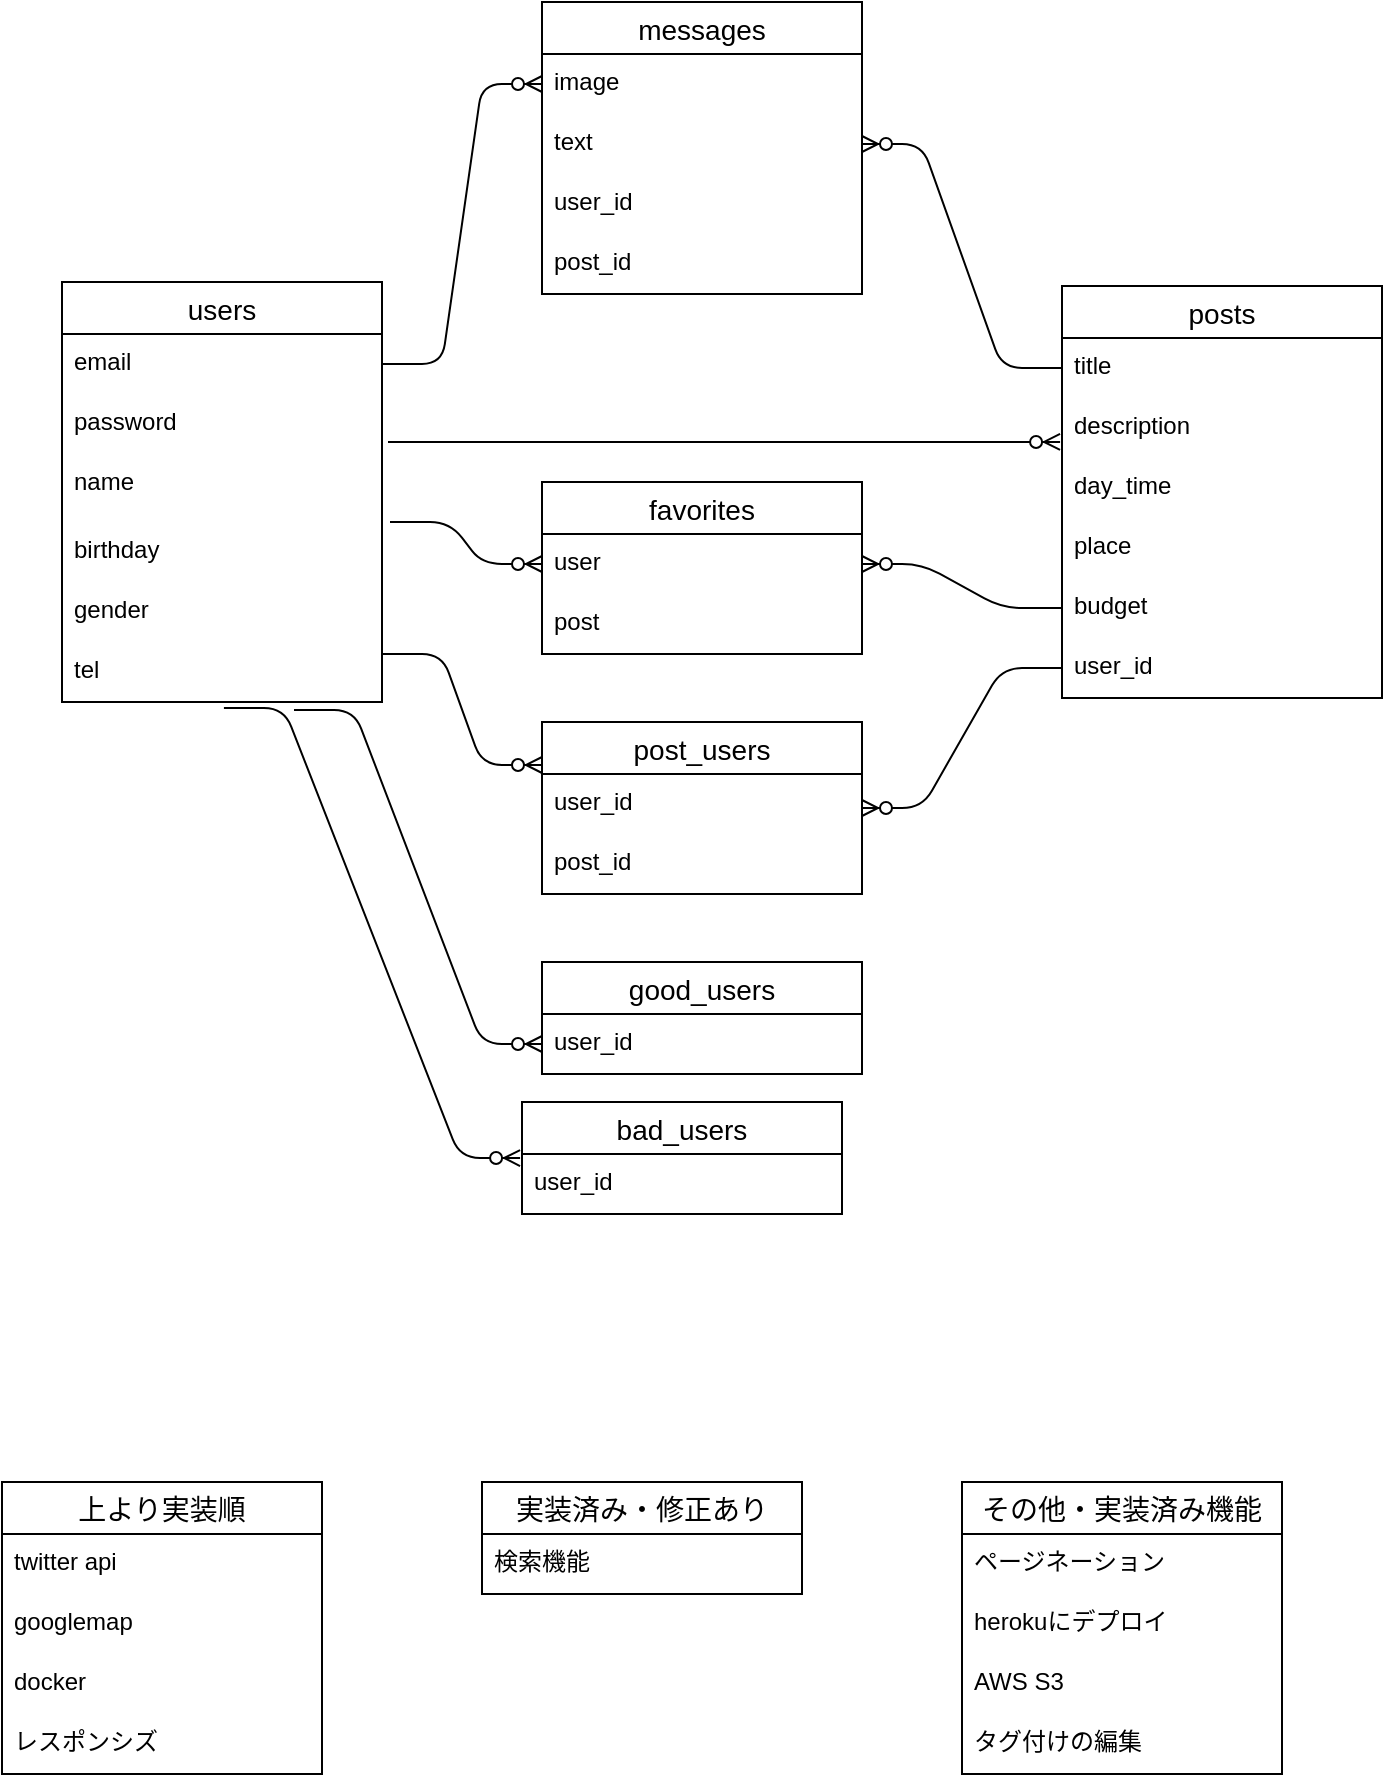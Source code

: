 <mxfile version="13.6.5">
    <diagram id="iPc9gwwcCI1ic71yh8g8" name="ページ1">
        <mxGraphModel dx="807" dy="860" grid="1" gridSize="10" guides="1" tooltips="1" connect="1" arrows="1" fold="1" page="1" pageScale="1" pageWidth="827" pageHeight="1169" math="0" shadow="0">
            <root>
                <mxCell id="0"/>
                <mxCell id="1" parent="0"/>
                <mxCell id="90" value="" style="edgeStyle=entityRelationEdgeStyle;fontSize=12;html=1;endArrow=ERzeroToMany;endFill=1;" parent="1" source="93" target="57" edge="1">
                    <mxGeometry width="100" height="100" relative="1" as="geometry">
                        <mxPoint x="750" y="400" as="sourcePoint"/>
                        <mxPoint x="480" y="381" as="targetPoint"/>
                    </mxGeometry>
                </mxCell>
                <mxCell id="91" value="" style="edgeStyle=entityRelationEdgeStyle;fontSize=12;html=1;endArrow=ERzeroToMany;endFill=1;entryX=-0.006;entryY=0.733;entryDx=0;entryDy=0;entryPerimeter=0;" parent="1" target="53" edge="1">
                    <mxGeometry width="100" height="100" relative="1" as="geometry">
                        <mxPoint x="273" y="280" as="sourcePoint"/>
                        <mxPoint x="528" y="278" as="targetPoint"/>
                    </mxGeometry>
                </mxCell>
                <mxCell id="100" value="" style="edgeStyle=entityRelationEdgeStyle;fontSize=12;html=1;endArrow=ERzeroToMany;endFill=1;exitX=1;exitY=0.5;exitDx=0;exitDy=0;entryX=0;entryY=0.5;entryDx=0;entryDy=0;" parent="1" source="29" target="70" edge="1">
                    <mxGeometry width="100" height="100" relative="1" as="geometry">
                        <mxPoint x="230.96" y="260" as="sourcePoint"/>
                        <mxPoint x="370" y="428.99" as="targetPoint"/>
                    </mxGeometry>
                </mxCell>
                <mxCell id="112" value="" style="edgeStyle=entityRelationEdgeStyle;fontSize=12;html=1;endArrow=ERzeroToMany;endFill=1;entryX=0;entryY=0.25;entryDx=0;entryDy=0;exitX=1;exitY=0.2;exitDx=0;exitDy=0;exitPerimeter=0;" parent="1" source="99" target="57" edge="1">
                    <mxGeometry width="100" height="100" relative="1" as="geometry">
                        <mxPoint x="120" y="440" as="sourcePoint"/>
                        <mxPoint x="200" y="310" as="targetPoint"/>
                    </mxGeometry>
                </mxCell>
                <mxCell id="116" value="" style="edgeStyle=entityRelationEdgeStyle;fontSize=12;html=1;endArrow=ERzeroToMany;endFill=1;exitX=1.025;exitY=0;exitDx=0;exitDy=0;entryX=0;entryY=0.5;entryDx=0;entryDy=0;exitPerimeter=0;" parent="1" source="40" target="96" edge="1">
                    <mxGeometry width="100" height="100" relative="1" as="geometry">
                        <mxPoint x="190" y="330" as="sourcePoint"/>
                        <mxPoint x="280" y="170" as="targetPoint"/>
                    </mxGeometry>
                </mxCell>
                <mxCell id="117" value="" style="edgeStyle=entityRelationEdgeStyle;fontSize=12;html=1;endArrow=ERzeroToMany;endFill=1;" parent="1" source="56" target="96" edge="1">
                    <mxGeometry width="100" height="100" relative="1" as="geometry">
                        <mxPoint x="610" y="330" as="sourcePoint"/>
                        <mxPoint x="450" y="366" as="targetPoint"/>
                    </mxGeometry>
                </mxCell>
                <mxCell id="119" value="" style="edgeStyle=entityRelationEdgeStyle;fontSize=12;html=1;endArrow=ERzeroToMany;endFill=1;" parent="1" source="52" target="71" edge="1">
                    <mxGeometry width="100" height="100" relative="1" as="geometry">
                        <mxPoint x="510" y="440" as="sourcePoint"/>
                        <mxPoint x="300" y="430" as="targetPoint"/>
                    </mxGeometry>
                </mxCell>
                <mxCell id="95" value="favorites" style="swimlane;fontStyle=0;childLayout=stackLayout;horizontal=1;startSize=26;horizontalStack=0;resizeParent=1;resizeParentMax=0;resizeLast=0;collapsible=1;marginBottom=0;align=center;fontSize=14;" parent="1" vertex="1">
                    <mxGeometry x="350" y="300" width="160" height="86" as="geometry"/>
                </mxCell>
                <mxCell id="96" value="user" style="text;strokeColor=none;fillColor=none;spacingLeft=4;spacingRight=4;overflow=hidden;rotatable=0;points=[[0,0.5],[1,0.5]];portConstraint=eastwest;fontSize=12;" parent="95" vertex="1">
                    <mxGeometry y="26" width="160" height="30" as="geometry"/>
                </mxCell>
                <mxCell id="97" value="post&#10;" style="text;strokeColor=none;fillColor=none;spacingLeft=4;spacingRight=4;overflow=hidden;rotatable=0;points=[[0,0.5],[1,0.5]];portConstraint=eastwest;fontSize=12;" parent="95" vertex="1">
                    <mxGeometry y="56" width="160" height="30" as="geometry"/>
                </mxCell>
                <mxCell id="69" value="messages" style="swimlane;fontStyle=0;childLayout=stackLayout;horizontal=1;startSize=26;horizontalStack=0;resizeParent=1;resizeParentMax=0;resizeLast=0;collapsible=1;marginBottom=0;align=center;fontSize=14;" parent="1" vertex="1">
                    <mxGeometry x="350" y="60" width="160" height="146" as="geometry"/>
                </mxCell>
                <mxCell id="70" value="image" style="text;strokeColor=none;fillColor=none;spacingLeft=4;spacingRight=4;overflow=hidden;rotatable=0;points=[[0,0.5],[1,0.5]];portConstraint=eastwest;fontSize=12;" parent="69" vertex="1">
                    <mxGeometry y="26" width="160" height="30" as="geometry"/>
                </mxCell>
                <mxCell id="71" value="text" style="text;strokeColor=none;fillColor=none;spacingLeft=4;spacingRight=4;overflow=hidden;rotatable=0;points=[[0,0.5],[1,0.5]];portConstraint=eastwest;fontSize=12;" parent="69" vertex="1">
                    <mxGeometry y="56" width="160" height="30" as="geometry"/>
                </mxCell>
                <mxCell id="73" value="user_id&#10;" style="text;strokeColor=none;fillColor=none;spacingLeft=4;spacingRight=4;overflow=hidden;rotatable=0;points=[[0,0.5],[1,0.5]];portConstraint=eastwest;fontSize=12;" parent="69" vertex="1">
                    <mxGeometry y="86" width="160" height="30" as="geometry"/>
                </mxCell>
                <mxCell id="74" value="post_id&#10;" style="text;strokeColor=none;fillColor=none;spacingLeft=4;spacingRight=4;overflow=hidden;rotatable=0;points=[[0,0.5],[1,0.5]];portConstraint=eastwest;fontSize=12;" parent="69" vertex="1">
                    <mxGeometry y="116" width="160" height="30" as="geometry"/>
                </mxCell>
                <mxCell id="57" value="post_users" style="swimlane;fontStyle=0;childLayout=stackLayout;horizontal=1;startSize=26;horizontalStack=0;resizeParent=1;resizeParentMax=0;resizeLast=0;collapsible=1;marginBottom=0;align=center;fontSize=14;" parent="1" vertex="1">
                    <mxGeometry x="350" y="420" width="160" height="86" as="geometry"/>
                </mxCell>
                <mxCell id="58" value="user_id" style="text;strokeColor=none;fillColor=none;spacingLeft=4;spacingRight=4;overflow=hidden;rotatable=0;points=[[0,0.5],[1,0.5]];portConstraint=eastwest;fontSize=12;" parent="57" vertex="1">
                    <mxGeometry y="26" width="160" height="30" as="geometry"/>
                </mxCell>
                <mxCell id="59" value="post_id" style="text;strokeColor=none;fillColor=none;spacingLeft=4;spacingRight=4;overflow=hidden;rotatable=0;points=[[0,0.5],[1,0.5]];portConstraint=eastwest;fontSize=12;" parent="57" vertex="1">
                    <mxGeometry y="56" width="160" height="30" as="geometry"/>
                </mxCell>
                <mxCell id="123" value="" style="edgeStyle=entityRelationEdgeStyle;fontSize=12;html=1;endArrow=ERzeroToMany;endFill=1;entryX=0;entryY=0.5;entryDx=0;entryDy=0;exitX=0.725;exitY=1.133;exitDx=0;exitDy=0;exitPerimeter=0;" parent="1" source="99" target="122" edge="1">
                    <mxGeometry width="100" height="100" relative="1" as="geometry">
                        <mxPoint x="150" y="410" as="sourcePoint"/>
                        <mxPoint x="310" y="465.5" as="targetPoint"/>
                    </mxGeometry>
                </mxCell>
                <mxCell id="133" value="" style="edgeStyle=entityRelationEdgeStyle;fontSize=12;html=1;endArrow=ERzeroToMany;endFill=1;entryX=-0.006;entryY=0.067;entryDx=0;entryDy=0;exitX=0.506;exitY=1.1;exitDx=0;exitDy=0;exitPerimeter=0;entryPerimeter=0;" parent="1" source="99" target="132" edge="1">
                    <mxGeometry width="100" height="100" relative="1" as="geometry">
                        <mxPoint x="120" y="410" as="sourcePoint"/>
                        <mxPoint x="224" y="591" as="targetPoint"/>
                    </mxGeometry>
                </mxCell>
                <mxCell id="51" value="posts" style="swimlane;fontStyle=0;childLayout=stackLayout;horizontal=1;startSize=26;horizontalStack=0;resizeParent=1;resizeParentMax=0;resizeLast=0;collapsible=1;marginBottom=0;align=center;fontSize=14;" parent="1" vertex="1">
                    <mxGeometry x="610" y="202" width="160" height="206" as="geometry"/>
                </mxCell>
                <mxCell id="52" value="title" style="text;strokeColor=none;fillColor=none;spacingLeft=4;spacingRight=4;overflow=hidden;rotatable=0;points=[[0,0.5],[1,0.5]];portConstraint=eastwest;fontSize=12;" parent="51" vertex="1">
                    <mxGeometry y="26" width="160" height="30" as="geometry"/>
                </mxCell>
                <mxCell id="53" value="description" style="text;strokeColor=none;fillColor=none;spacingLeft=4;spacingRight=4;overflow=hidden;rotatable=0;points=[[0,0.5],[1,0.5]];portConstraint=eastwest;fontSize=12;" parent="51" vertex="1">
                    <mxGeometry y="56" width="160" height="30" as="geometry"/>
                </mxCell>
                <mxCell id="54" value="day_time" style="text;strokeColor=none;fillColor=none;spacingLeft=4;spacingRight=4;overflow=hidden;rotatable=0;points=[[0,0.5],[1,0.5]];portConstraint=eastwest;fontSize=12;" parent="51" vertex="1">
                    <mxGeometry y="86" width="160" height="30" as="geometry"/>
                </mxCell>
                <mxCell id="55" value="place" style="text;strokeColor=none;fillColor=none;spacingLeft=4;spacingRight=4;overflow=hidden;rotatable=0;points=[[0,0.5],[1,0.5]];portConstraint=eastwest;fontSize=12;" parent="51" vertex="1">
                    <mxGeometry y="116" width="160" height="30" as="geometry"/>
                </mxCell>
                <mxCell id="56" value="budget" style="text;strokeColor=none;fillColor=none;spacingLeft=4;spacingRight=4;overflow=hidden;rotatable=0;points=[[0,0.5],[1,0.5]];portConstraint=eastwest;fontSize=12;" parent="51" vertex="1">
                    <mxGeometry y="146" width="160" height="30" as="geometry"/>
                </mxCell>
                <mxCell id="93" value="user_id&#10;" style="text;strokeColor=none;fillColor=none;spacingLeft=4;spacingRight=4;overflow=hidden;rotatable=0;points=[[0,0.5],[1,0.5]];portConstraint=eastwest;fontSize=12;" parent="51" vertex="1">
                    <mxGeometry y="176" width="160" height="30" as="geometry"/>
                </mxCell>
                <mxCell id="121" value="good_users" style="swimlane;fontStyle=0;childLayout=stackLayout;horizontal=1;startSize=26;horizontalStack=0;resizeParent=1;resizeParentMax=0;resizeLast=0;collapsible=1;marginBottom=0;align=center;fontSize=14;" parent="1" vertex="1">
                    <mxGeometry x="350" y="540" width="160" height="56" as="geometry"/>
                </mxCell>
                <mxCell id="122" value="user_id" style="text;strokeColor=none;fillColor=none;spacingLeft=4;spacingRight=4;overflow=hidden;rotatable=0;points=[[0,0.5],[1,0.5]];portConstraint=eastwest;fontSize=12;" parent="121" vertex="1">
                    <mxGeometry y="26" width="160" height="30" as="geometry"/>
                </mxCell>
                <mxCell id="131" value="bad_users" style="swimlane;fontStyle=0;childLayout=stackLayout;horizontal=1;startSize=26;horizontalStack=0;resizeParent=1;resizeParentMax=0;resizeLast=0;collapsible=1;marginBottom=0;align=center;fontSize=14;" parent="1" vertex="1">
                    <mxGeometry x="340" y="610" width="160" height="56" as="geometry"/>
                </mxCell>
                <mxCell id="132" value="user_id" style="text;strokeColor=none;fillColor=none;spacingLeft=4;spacingRight=4;overflow=hidden;rotatable=0;points=[[0,0.5],[1,0.5]];portConstraint=eastwest;fontSize=12;" parent="131" vertex="1">
                    <mxGeometry y="26" width="160" height="30" as="geometry"/>
                </mxCell>
                <mxCell id="134" value="実装済み・修正あり" style="swimlane;fontStyle=0;childLayout=stackLayout;horizontal=1;startSize=26;horizontalStack=0;resizeParent=1;resizeParentMax=0;resizeLast=0;collapsible=1;marginBottom=0;align=center;fontSize=14;" parent="1" vertex="1">
                    <mxGeometry x="320" y="800" width="160" height="56" as="geometry"/>
                </mxCell>
                <mxCell id="146" value="検索機能" style="text;strokeColor=none;fillColor=none;spacingLeft=4;spacingRight=4;overflow=hidden;rotatable=0;points=[[0,0.5],[1,0.5]];portConstraint=eastwest;fontSize=12;" parent="134" vertex="1">
                    <mxGeometry y="26" width="160" height="30" as="geometry"/>
                </mxCell>
                <mxCell id="147" value="その他・実装済み機能" style="swimlane;fontStyle=0;childLayout=stackLayout;horizontal=1;startSize=26;horizontalStack=0;resizeParent=1;resizeParentMax=0;resizeLast=0;collapsible=1;marginBottom=0;align=center;fontSize=14;" parent="1" vertex="1">
                    <mxGeometry x="560" y="800" width="160" height="146" as="geometry"/>
                </mxCell>
                <mxCell id="148" value="ページネーション" style="text;strokeColor=none;fillColor=none;spacingLeft=4;spacingRight=4;overflow=hidden;rotatable=0;points=[[0,0.5],[1,0.5]];portConstraint=eastwest;fontSize=12;" parent="147" vertex="1">
                    <mxGeometry y="26" width="160" height="30" as="geometry"/>
                </mxCell>
                <mxCell id="149" value="herokuにデプロイ" style="text;strokeColor=none;fillColor=none;spacingLeft=4;spacingRight=4;overflow=hidden;rotatable=0;points=[[0,0.5],[1,0.5]];portConstraint=eastwest;fontSize=12;" parent="147" vertex="1">
                    <mxGeometry y="56" width="160" height="30" as="geometry"/>
                </mxCell>
                <mxCell id="140" value="AWS S3" style="text;strokeColor=none;fillColor=none;spacingLeft=4;spacingRight=4;overflow=hidden;rotatable=0;points=[[0,0.5],[1,0.5]];portConstraint=eastwest;fontSize=12;" parent="147" vertex="1">
                    <mxGeometry y="86" width="160" height="30" as="geometry"/>
                </mxCell>
                <mxCell id="158" value="タグ付けの編集" style="text;strokeColor=none;fillColor=none;spacingLeft=4;spacingRight=4;overflow=hidden;rotatable=0;points=[[0,0.5],[1,0.5]];portConstraint=eastwest;fontSize=12;" vertex="1" parent="147">
                    <mxGeometry y="116" width="160" height="30" as="geometry"/>
                </mxCell>
                <mxCell id="28" value="users" style="swimlane;fontStyle=0;childLayout=stackLayout;horizontal=1;startSize=26;horizontalStack=0;resizeParent=1;resizeParentMax=0;resizeLast=0;collapsible=1;marginBottom=0;align=center;fontSize=14;" parent="1" vertex="1">
                    <mxGeometry x="110" y="200" width="160" height="210" as="geometry"/>
                </mxCell>
                <mxCell id="29" value="email" style="text;strokeColor=none;fillColor=none;spacingLeft=4;spacingRight=4;overflow=hidden;rotatable=0;points=[[0,0.5],[1,0.5]];portConstraint=eastwest;fontSize=12;" parent="28" vertex="1">
                    <mxGeometry y="26" width="160" height="30" as="geometry"/>
                </mxCell>
                <mxCell id="30" value="password" style="text;strokeColor=none;fillColor=none;spacingLeft=4;spacingRight=4;overflow=hidden;rotatable=0;points=[[0,0.5],[1,0.5]];portConstraint=eastwest;fontSize=12;" parent="28" vertex="1">
                    <mxGeometry y="56" width="160" height="30" as="geometry"/>
                </mxCell>
                <mxCell id="31" value="name" style="text;strokeColor=none;fillColor=none;spacingLeft=4;spacingRight=4;overflow=hidden;rotatable=0;points=[[0,0.5],[1,0.5]];portConstraint=eastwest;fontSize=12;" parent="28" vertex="1">
                    <mxGeometry y="86" width="160" height="34" as="geometry"/>
                </mxCell>
                <mxCell id="40" value="birthday" style="text;strokeColor=none;fillColor=none;spacingLeft=4;spacingRight=4;overflow=hidden;rotatable=0;points=[[0,0.5],[1,0.5]];portConstraint=eastwest;fontSize=12;" parent="28" vertex="1">
                    <mxGeometry y="120" width="160" height="30" as="geometry"/>
                </mxCell>
                <mxCell id="41" value="gender" style="text;strokeColor=none;fillColor=none;spacingLeft=4;spacingRight=4;overflow=hidden;rotatable=0;points=[[0,0.5],[1,0.5]];portConstraint=eastwest;fontSize=12;" parent="28" vertex="1">
                    <mxGeometry y="150" width="160" height="30" as="geometry"/>
                </mxCell>
                <mxCell id="99" value="tel" style="text;strokeColor=none;fillColor=none;spacingLeft=4;spacingRight=4;overflow=hidden;rotatable=0;points=[[0,0.5],[1,0.5]];portConstraint=eastwest;fontSize=12;" parent="28" vertex="1">
                    <mxGeometry y="180" width="160" height="30" as="geometry"/>
                </mxCell>
                <mxCell id="135" value="上より実装順" style="swimlane;fontStyle=0;childLayout=stackLayout;horizontal=1;startSize=26;horizontalStack=0;resizeParent=1;resizeParentMax=0;resizeLast=0;collapsible=1;marginBottom=0;align=center;fontSize=14;" parent="1" vertex="1">
                    <mxGeometry x="80" y="800" width="160" height="146" as="geometry"/>
                </mxCell>
                <mxCell id="143" value="twitter api" style="text;strokeColor=none;fillColor=none;spacingLeft=4;spacingRight=4;overflow=hidden;rotatable=0;points=[[0,0.5],[1,0.5]];portConstraint=eastwest;fontSize=12;" parent="135" vertex="1">
                    <mxGeometry y="26" width="160" height="30" as="geometry"/>
                </mxCell>
                <mxCell id="145" value="googlemap" style="text;strokeColor=none;fillColor=none;spacingLeft=4;spacingRight=4;overflow=hidden;rotatable=0;points=[[0,0.5],[1,0.5]];portConstraint=eastwest;fontSize=12;" parent="135" vertex="1">
                    <mxGeometry y="56" width="160" height="30" as="geometry"/>
                </mxCell>
                <mxCell id="141" value="docker" style="text;strokeColor=none;fillColor=none;spacingLeft=4;spacingRight=4;overflow=hidden;rotatable=0;points=[[0,0.5],[1,0.5]];portConstraint=eastwest;fontSize=12;" parent="135" vertex="1">
                    <mxGeometry y="86" width="160" height="30" as="geometry"/>
                </mxCell>
                <mxCell id="139" value="レスポンシズ" style="text;strokeColor=none;fillColor=none;spacingLeft=4;spacingRight=4;overflow=hidden;rotatable=0;points=[[0,0.5],[1,0.5]];portConstraint=eastwest;fontSize=12;" parent="135" vertex="1">
                    <mxGeometry y="116" width="160" height="30" as="geometry"/>
                </mxCell>
            </root>
        </mxGraphModel>
    </diagram>
</mxfile>